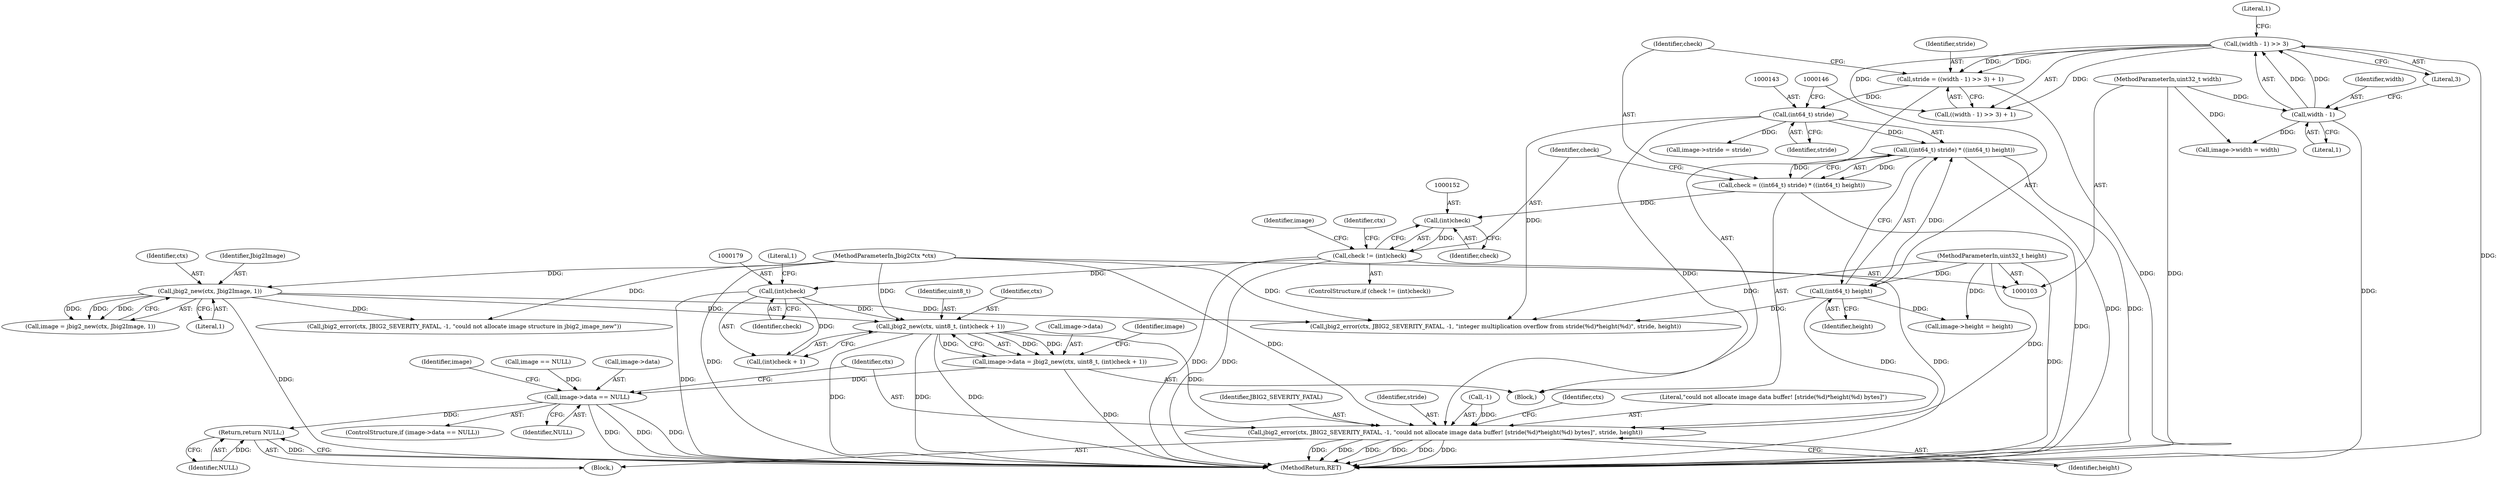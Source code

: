 digraph "0_ghostscript_e698d5c11d27212aa1098bc5b1673a3378563092_5@pointer" {
"1000174" [label="(Call,jbig2_new(ctx, uint8_t, (int)check + 1))"];
"1000113" [label="(Call,jbig2_new(ctx, Jbig2Image, 1))"];
"1000104" [label="(MethodParameterIn,Jbig2Ctx *ctx)"];
"1000178" [label="(Call,(int)check)"];
"1000149" [label="(Call,check != (int)check)"];
"1000151" [label="(Call,(int)check)"];
"1000139" [label="(Call,check = ((int64_t) stride) * ((int64_t) height))"];
"1000141" [label="(Call,((int64_t) stride) * ((int64_t) height))"];
"1000142" [label="(Call,(int64_t) stride)"];
"1000130" [label="(Call,stride = ((width - 1) >> 3) + 1)"];
"1000133" [label="(Call,(width - 1) >> 3)"];
"1000134" [label="(Call,width - 1)"];
"1000105" [label="(MethodParameterIn,uint32_t width)"];
"1000145" [label="(Call,(int64_t) height)"];
"1000106" [label="(MethodParameterIn,uint32_t height)"];
"1000170" [label="(Call,image->data = jbig2_new(ctx, uint8_t, (int)check + 1))"];
"1000183" [label="(Call,image->data == NULL)"];
"1000202" [label="(Return,return NULL;)"];
"1000189" [label="(Call,jbig2_error(ctx, JBIG2_SEVERITY_FATAL, -1, \"could not allocate image data buffer! [stride(%d)*height(%d) bytes]\", stride, height))"];
"1000135" [label="(Identifier,width)"];
"1000142" [label="(Call,(int64_t) stride)"];
"1000189" [label="(Call,jbig2_error(ctx, JBIG2_SEVERITY_FATAL, -1, \"could not allocate image data buffer! [stride(%d)*height(%d) bytes]\", stride, height))"];
"1000148" [label="(ControlStructure,if (check != (int)check))"];
"1000195" [label="(Identifier,stride)"];
"1000138" [label="(Literal,1)"];
"1000190" [label="(Identifier,ctx)"];
"1000185" [label="(Identifier,image)"];
"1000175" [label="(Identifier,ctx)"];
"1000176" [label="(Identifier,uint8_t)"];
"1000182" [label="(ControlStructure,if (image->data == NULL))"];
"1000149" [label="(Call,check != (int)check)"];
"1000203" [label="(Identifier,NULL)"];
"1000196" [label="(Identifier,height)"];
"1000155" [label="(Call,jbig2_error(ctx, JBIG2_SEVERITY_FATAL, -1, \"integer multiplication overflow from stride(%d)*height(%d)\", stride, height))"];
"1000122" [label="(Call,jbig2_error(ctx, JBIG2_SEVERITY_FATAL, -1, \"could not allocate image structure in jbig2_image_new\"))"];
"1000226" [label="(MethodReturn,RET)"];
"1000174" [label="(Call,jbig2_new(ctx, uint8_t, (int)check + 1))"];
"1000113" [label="(Call,jbig2_new(ctx, Jbig2Image, 1))"];
"1000139" [label="(Call,check = ((int64_t) stride) * ((int64_t) height))"];
"1000170" [label="(Call,image->data = jbig2_new(ctx, uint8_t, (int)check + 1))"];
"1000171" [label="(Call,image->data)"];
"1000206" [label="(Identifier,image)"];
"1000192" [label="(Call,-1)"];
"1000140" [label="(Identifier,check)"];
"1000202" [label="(Return,return NULL;)"];
"1000209" [label="(Call,image->height = height)"];
"1000145" [label="(Call,(int64_t) height)"];
"1000187" [label="(Identifier,NULL)"];
"1000178" [label="(Call,(int)check)"];
"1000180" [label="(Identifier,check)"];
"1000181" [label="(Literal,1)"];
"1000151" [label="(Call,(int)check)"];
"1000177" [label="(Call,(int)check + 1)"];
"1000104" [label="(MethodParameterIn,Jbig2Ctx *ctx)"];
"1000131" [label="(Identifier,stride)"];
"1000153" [label="(Identifier,check)"];
"1000144" [label="(Identifier,stride)"];
"1000150" [label="(Identifier,check)"];
"1000116" [label="(Literal,1)"];
"1000107" [label="(Block,)"];
"1000204" [label="(Call,image->width = width)"];
"1000137" [label="(Literal,3)"];
"1000132" [label="(Call,((width - 1) >> 3) + 1)"];
"1000118" [label="(Call,image == NULL)"];
"1000115" [label="(Identifier,Jbig2Image)"];
"1000199" [label="(Identifier,ctx)"];
"1000141" [label="(Call,((int64_t) stride) * ((int64_t) height))"];
"1000156" [label="(Identifier,ctx)"];
"1000114" [label="(Identifier,ctx)"];
"1000106" [label="(MethodParameterIn,uint32_t height)"];
"1000105" [label="(MethodParameterIn,uint32_t width)"];
"1000194" [label="(Literal,\"could not allocate image data buffer! [stride(%d)*height(%d) bytes]\")"];
"1000133" [label="(Call,(width - 1) >> 3)"];
"1000184" [label="(Call,image->data)"];
"1000130" [label="(Call,stride = ((width - 1) >> 3) + 1)"];
"1000136" [label="(Literal,1)"];
"1000147" [label="(Identifier,height)"];
"1000183" [label="(Call,image->data == NULL)"];
"1000214" [label="(Call,image->stride = stride)"];
"1000134" [label="(Call,width - 1)"];
"1000191" [label="(Identifier,JBIG2_SEVERITY_FATAL)"];
"1000111" [label="(Call,image = jbig2_new(ctx, Jbig2Image, 1))"];
"1000188" [label="(Block,)"];
"1000172" [label="(Identifier,image)"];
"1000174" -> "1000170"  [label="AST: "];
"1000174" -> "1000177"  [label="CFG: "];
"1000175" -> "1000174"  [label="AST: "];
"1000176" -> "1000174"  [label="AST: "];
"1000177" -> "1000174"  [label="AST: "];
"1000170" -> "1000174"  [label="CFG: "];
"1000174" -> "1000226"  [label="DDG: "];
"1000174" -> "1000226"  [label="DDG: "];
"1000174" -> "1000226"  [label="DDG: "];
"1000174" -> "1000170"  [label="DDG: "];
"1000174" -> "1000170"  [label="DDG: "];
"1000174" -> "1000170"  [label="DDG: "];
"1000113" -> "1000174"  [label="DDG: "];
"1000104" -> "1000174"  [label="DDG: "];
"1000178" -> "1000174"  [label="DDG: "];
"1000174" -> "1000189"  [label="DDG: "];
"1000113" -> "1000111"  [label="AST: "];
"1000113" -> "1000116"  [label="CFG: "];
"1000114" -> "1000113"  [label="AST: "];
"1000115" -> "1000113"  [label="AST: "];
"1000116" -> "1000113"  [label="AST: "];
"1000111" -> "1000113"  [label="CFG: "];
"1000113" -> "1000226"  [label="DDG: "];
"1000113" -> "1000111"  [label="DDG: "];
"1000113" -> "1000111"  [label="DDG: "];
"1000113" -> "1000111"  [label="DDG: "];
"1000104" -> "1000113"  [label="DDG: "];
"1000113" -> "1000122"  [label="DDG: "];
"1000113" -> "1000155"  [label="DDG: "];
"1000104" -> "1000103"  [label="AST: "];
"1000104" -> "1000226"  [label="DDG: "];
"1000104" -> "1000122"  [label="DDG: "];
"1000104" -> "1000155"  [label="DDG: "];
"1000104" -> "1000189"  [label="DDG: "];
"1000178" -> "1000177"  [label="AST: "];
"1000178" -> "1000180"  [label="CFG: "];
"1000179" -> "1000178"  [label="AST: "];
"1000180" -> "1000178"  [label="AST: "];
"1000181" -> "1000178"  [label="CFG: "];
"1000178" -> "1000226"  [label="DDG: "];
"1000178" -> "1000177"  [label="DDG: "];
"1000149" -> "1000178"  [label="DDG: "];
"1000149" -> "1000148"  [label="AST: "];
"1000149" -> "1000151"  [label="CFG: "];
"1000150" -> "1000149"  [label="AST: "];
"1000151" -> "1000149"  [label="AST: "];
"1000156" -> "1000149"  [label="CFG: "];
"1000172" -> "1000149"  [label="CFG: "];
"1000149" -> "1000226"  [label="DDG: "];
"1000149" -> "1000226"  [label="DDG: "];
"1000149" -> "1000226"  [label="DDG: "];
"1000151" -> "1000149"  [label="DDG: "];
"1000151" -> "1000153"  [label="CFG: "];
"1000152" -> "1000151"  [label="AST: "];
"1000153" -> "1000151"  [label="AST: "];
"1000139" -> "1000151"  [label="DDG: "];
"1000139" -> "1000107"  [label="AST: "];
"1000139" -> "1000141"  [label="CFG: "];
"1000140" -> "1000139"  [label="AST: "];
"1000141" -> "1000139"  [label="AST: "];
"1000150" -> "1000139"  [label="CFG: "];
"1000139" -> "1000226"  [label="DDG: "];
"1000141" -> "1000139"  [label="DDG: "];
"1000141" -> "1000139"  [label="DDG: "];
"1000141" -> "1000145"  [label="CFG: "];
"1000142" -> "1000141"  [label="AST: "];
"1000145" -> "1000141"  [label="AST: "];
"1000141" -> "1000226"  [label="DDG: "];
"1000141" -> "1000226"  [label="DDG: "];
"1000142" -> "1000141"  [label="DDG: "];
"1000145" -> "1000141"  [label="DDG: "];
"1000142" -> "1000144"  [label="CFG: "];
"1000143" -> "1000142"  [label="AST: "];
"1000144" -> "1000142"  [label="AST: "];
"1000146" -> "1000142"  [label="CFG: "];
"1000130" -> "1000142"  [label="DDG: "];
"1000142" -> "1000155"  [label="DDG: "];
"1000142" -> "1000189"  [label="DDG: "];
"1000142" -> "1000214"  [label="DDG: "];
"1000130" -> "1000107"  [label="AST: "];
"1000130" -> "1000132"  [label="CFG: "];
"1000131" -> "1000130"  [label="AST: "];
"1000132" -> "1000130"  [label="AST: "];
"1000140" -> "1000130"  [label="CFG: "];
"1000130" -> "1000226"  [label="DDG: "];
"1000133" -> "1000130"  [label="DDG: "];
"1000133" -> "1000130"  [label="DDG: "];
"1000133" -> "1000132"  [label="AST: "];
"1000133" -> "1000137"  [label="CFG: "];
"1000134" -> "1000133"  [label="AST: "];
"1000137" -> "1000133"  [label="AST: "];
"1000138" -> "1000133"  [label="CFG: "];
"1000133" -> "1000226"  [label="DDG: "];
"1000133" -> "1000132"  [label="DDG: "];
"1000133" -> "1000132"  [label="DDG: "];
"1000134" -> "1000133"  [label="DDG: "];
"1000134" -> "1000133"  [label="DDG: "];
"1000134" -> "1000136"  [label="CFG: "];
"1000135" -> "1000134"  [label="AST: "];
"1000136" -> "1000134"  [label="AST: "];
"1000137" -> "1000134"  [label="CFG: "];
"1000134" -> "1000226"  [label="DDG: "];
"1000105" -> "1000134"  [label="DDG: "];
"1000134" -> "1000204"  [label="DDG: "];
"1000105" -> "1000103"  [label="AST: "];
"1000105" -> "1000226"  [label="DDG: "];
"1000105" -> "1000204"  [label="DDG: "];
"1000145" -> "1000147"  [label="CFG: "];
"1000146" -> "1000145"  [label="AST: "];
"1000147" -> "1000145"  [label="AST: "];
"1000106" -> "1000145"  [label="DDG: "];
"1000145" -> "1000155"  [label="DDG: "];
"1000145" -> "1000189"  [label="DDG: "];
"1000145" -> "1000209"  [label="DDG: "];
"1000106" -> "1000103"  [label="AST: "];
"1000106" -> "1000226"  [label="DDG: "];
"1000106" -> "1000155"  [label="DDG: "];
"1000106" -> "1000189"  [label="DDG: "];
"1000106" -> "1000209"  [label="DDG: "];
"1000170" -> "1000107"  [label="AST: "];
"1000171" -> "1000170"  [label="AST: "];
"1000185" -> "1000170"  [label="CFG: "];
"1000170" -> "1000226"  [label="DDG: "];
"1000170" -> "1000183"  [label="DDG: "];
"1000183" -> "1000182"  [label="AST: "];
"1000183" -> "1000187"  [label="CFG: "];
"1000184" -> "1000183"  [label="AST: "];
"1000187" -> "1000183"  [label="AST: "];
"1000190" -> "1000183"  [label="CFG: "];
"1000206" -> "1000183"  [label="CFG: "];
"1000183" -> "1000226"  [label="DDG: "];
"1000183" -> "1000226"  [label="DDG: "];
"1000183" -> "1000226"  [label="DDG: "];
"1000118" -> "1000183"  [label="DDG: "];
"1000183" -> "1000202"  [label="DDG: "];
"1000202" -> "1000188"  [label="AST: "];
"1000202" -> "1000203"  [label="CFG: "];
"1000203" -> "1000202"  [label="AST: "];
"1000226" -> "1000202"  [label="CFG: "];
"1000202" -> "1000226"  [label="DDG: "];
"1000203" -> "1000202"  [label="DDG: "];
"1000189" -> "1000188"  [label="AST: "];
"1000189" -> "1000196"  [label="CFG: "];
"1000190" -> "1000189"  [label="AST: "];
"1000191" -> "1000189"  [label="AST: "];
"1000192" -> "1000189"  [label="AST: "];
"1000194" -> "1000189"  [label="AST: "];
"1000195" -> "1000189"  [label="AST: "];
"1000196" -> "1000189"  [label="AST: "];
"1000199" -> "1000189"  [label="CFG: "];
"1000189" -> "1000226"  [label="DDG: "];
"1000189" -> "1000226"  [label="DDG: "];
"1000189" -> "1000226"  [label="DDG: "];
"1000189" -> "1000226"  [label="DDG: "];
"1000189" -> "1000226"  [label="DDG: "];
"1000189" -> "1000226"  [label="DDG: "];
"1000192" -> "1000189"  [label="DDG: "];
}
